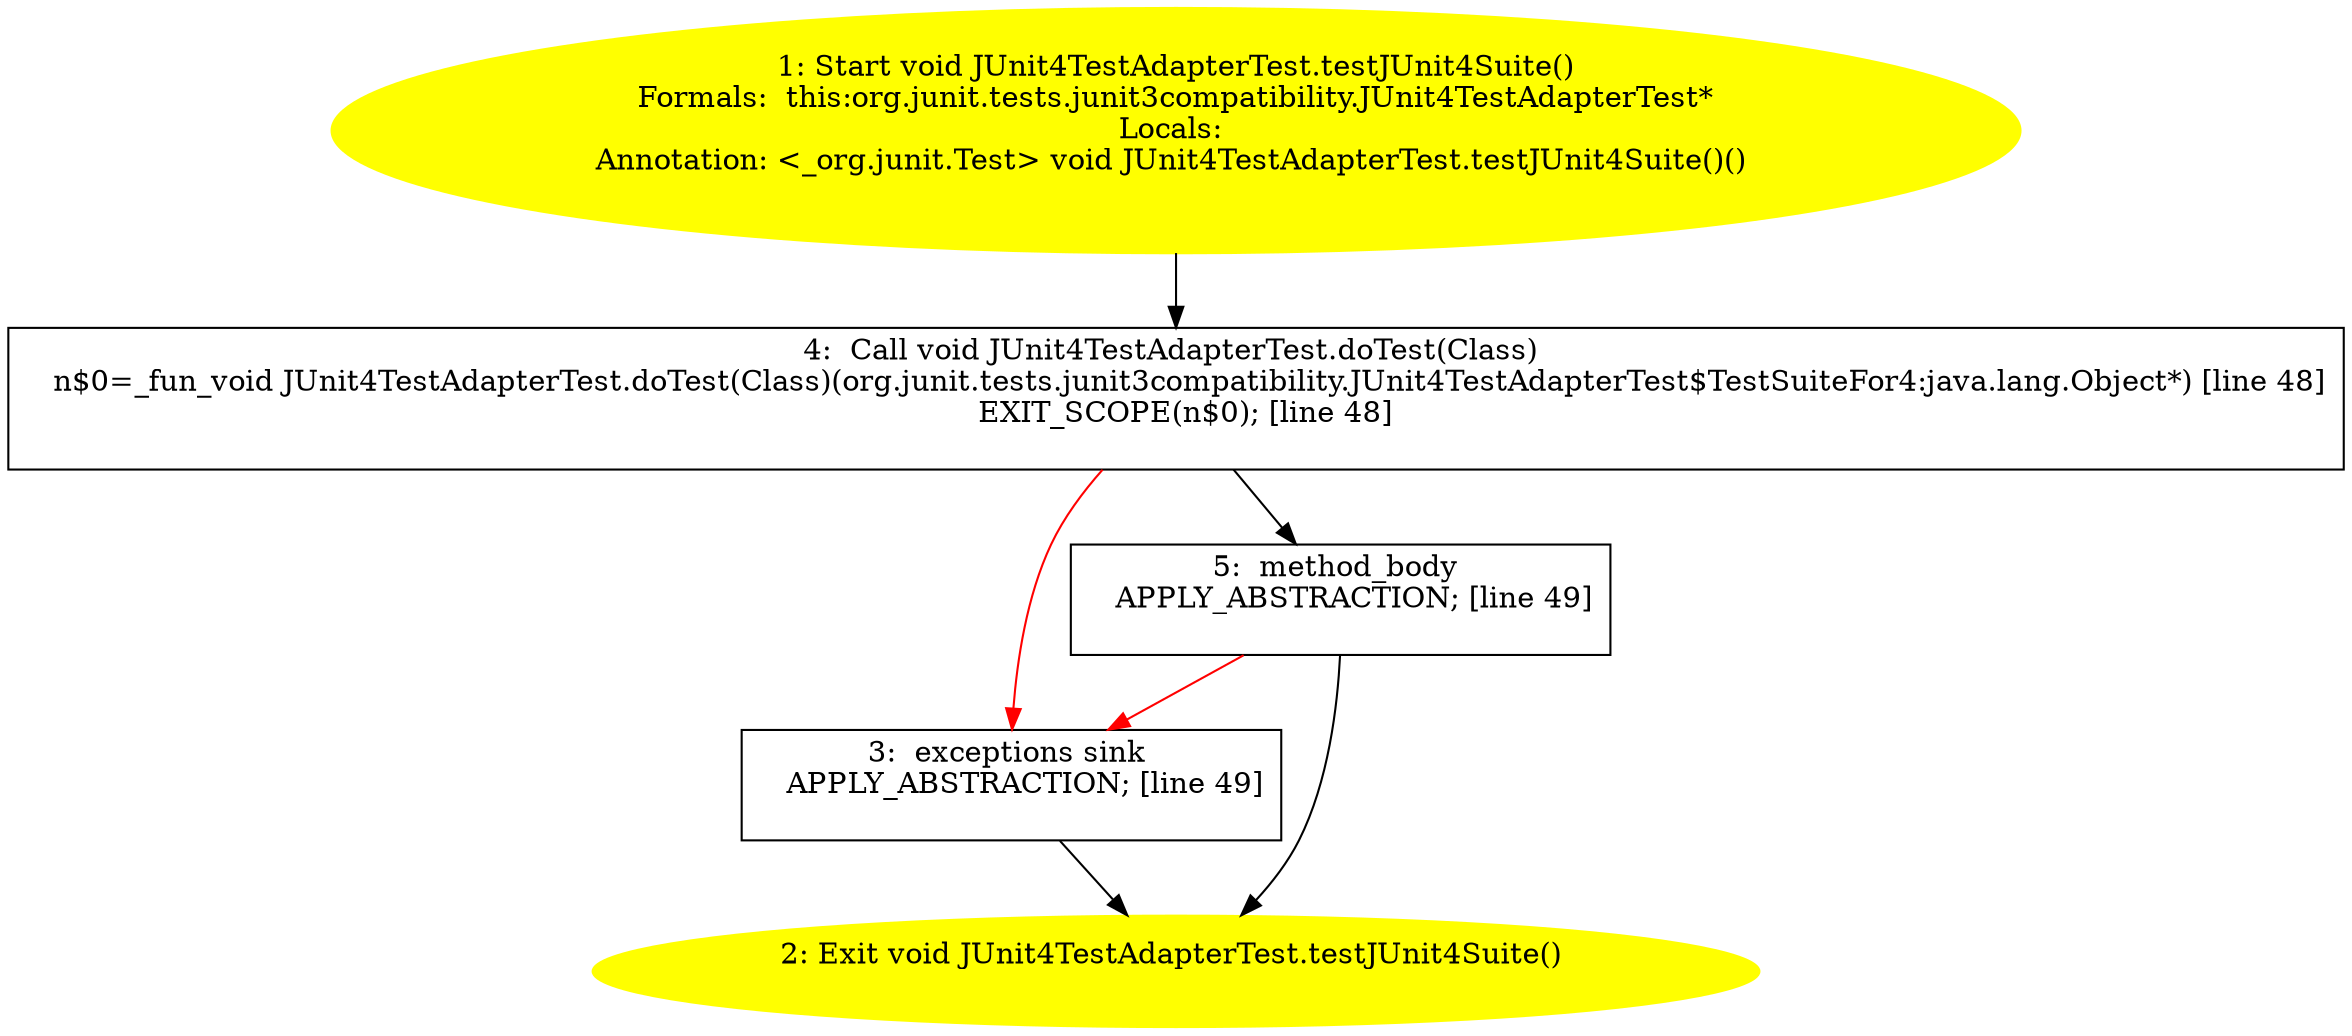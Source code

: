 /* @generated */
digraph cfg {
"org.junit.tests.junit3compatibility.JUnit4TestAdapterTest.testJUnit4Suite():void.5c3b854282eff148eb516e543563f6b3_1" [label="1: Start void JUnit4TestAdapterTest.testJUnit4Suite()\nFormals:  this:org.junit.tests.junit3compatibility.JUnit4TestAdapterTest*\nLocals: \nAnnotation: <_org.junit.Test> void JUnit4TestAdapterTest.testJUnit4Suite()() \n  " color=yellow style=filled]
	

	 "org.junit.tests.junit3compatibility.JUnit4TestAdapterTest.testJUnit4Suite():void.5c3b854282eff148eb516e543563f6b3_1" -> "org.junit.tests.junit3compatibility.JUnit4TestAdapterTest.testJUnit4Suite():void.5c3b854282eff148eb516e543563f6b3_4" ;
"org.junit.tests.junit3compatibility.JUnit4TestAdapterTest.testJUnit4Suite():void.5c3b854282eff148eb516e543563f6b3_2" [label="2: Exit void JUnit4TestAdapterTest.testJUnit4Suite() \n  " color=yellow style=filled]
	

"org.junit.tests.junit3compatibility.JUnit4TestAdapterTest.testJUnit4Suite():void.5c3b854282eff148eb516e543563f6b3_3" [label="3:  exceptions sink \n   APPLY_ABSTRACTION; [line 49]\n " shape="box"]
	

	 "org.junit.tests.junit3compatibility.JUnit4TestAdapterTest.testJUnit4Suite():void.5c3b854282eff148eb516e543563f6b3_3" -> "org.junit.tests.junit3compatibility.JUnit4TestAdapterTest.testJUnit4Suite():void.5c3b854282eff148eb516e543563f6b3_2" ;
"org.junit.tests.junit3compatibility.JUnit4TestAdapterTest.testJUnit4Suite():void.5c3b854282eff148eb516e543563f6b3_4" [label="4:  Call void JUnit4TestAdapterTest.doTest(Class) \n   n$0=_fun_void JUnit4TestAdapterTest.doTest(Class)(org.junit.tests.junit3compatibility.JUnit4TestAdapterTest$TestSuiteFor4:java.lang.Object*) [line 48]\n  EXIT_SCOPE(n$0); [line 48]\n " shape="box"]
	

	 "org.junit.tests.junit3compatibility.JUnit4TestAdapterTest.testJUnit4Suite():void.5c3b854282eff148eb516e543563f6b3_4" -> "org.junit.tests.junit3compatibility.JUnit4TestAdapterTest.testJUnit4Suite():void.5c3b854282eff148eb516e543563f6b3_5" ;
	 "org.junit.tests.junit3compatibility.JUnit4TestAdapterTest.testJUnit4Suite():void.5c3b854282eff148eb516e543563f6b3_4" -> "org.junit.tests.junit3compatibility.JUnit4TestAdapterTest.testJUnit4Suite():void.5c3b854282eff148eb516e543563f6b3_3" [color="red" ];
"org.junit.tests.junit3compatibility.JUnit4TestAdapterTest.testJUnit4Suite():void.5c3b854282eff148eb516e543563f6b3_5" [label="5:  method_body \n   APPLY_ABSTRACTION; [line 49]\n " shape="box"]
	

	 "org.junit.tests.junit3compatibility.JUnit4TestAdapterTest.testJUnit4Suite():void.5c3b854282eff148eb516e543563f6b3_5" -> "org.junit.tests.junit3compatibility.JUnit4TestAdapterTest.testJUnit4Suite():void.5c3b854282eff148eb516e543563f6b3_2" ;
	 "org.junit.tests.junit3compatibility.JUnit4TestAdapterTest.testJUnit4Suite():void.5c3b854282eff148eb516e543563f6b3_5" -> "org.junit.tests.junit3compatibility.JUnit4TestAdapterTest.testJUnit4Suite():void.5c3b854282eff148eb516e543563f6b3_3" [color="red" ];
}
